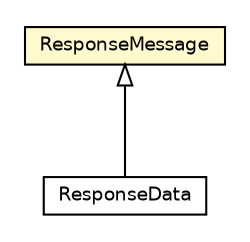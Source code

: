 #!/usr/local/bin/dot
#
# Class diagram 
# Generated by UMLGraph version R5_6 (http://www.umlgraph.org/)
#

digraph G {
	edge [fontname="Helvetica",fontsize=10,labelfontname="Helvetica",labelfontsize=10];
	node [fontname="Helvetica",fontsize=10,shape=plaintext];
	nodesep=0.25;
	ranksep=0.5;
	// net.ljcomputing.spring.core.controler.ResponseData
	c48 [label=<<table title="net.ljcomputing.spring.core.controler.ResponseData" border="0" cellborder="1" cellspacing="0" cellpadding="2" port="p" href="./ResponseData.html">
		<tr><td><table border="0" cellspacing="0" cellpadding="1">
<tr><td align="center" balign="center"> ResponseData </td></tr>
		</table></td></tr>
		</table>>, URL="./ResponseData.html", fontname="Helvetica", fontcolor="black", fontsize=9.0];
	// net.ljcomputing.spring.core.controler.ResponseMessage
	c52 [label=<<table title="net.ljcomputing.spring.core.controler.ResponseMessage" border="0" cellborder="1" cellspacing="0" cellpadding="2" port="p" bgcolor="lemonChiffon" href="./ResponseMessage.html">
		<tr><td><table border="0" cellspacing="0" cellpadding="1">
<tr><td align="center" balign="center"> ResponseMessage </td></tr>
		</table></td></tr>
		</table>>, URL="./ResponseMessage.html", fontname="Helvetica", fontcolor="black", fontsize=9.0];
	//net.ljcomputing.spring.core.controler.ResponseData extends net.ljcomputing.spring.core.controler.ResponseMessage
	c52:p -> c48:p [dir=back,arrowtail=empty];
}

